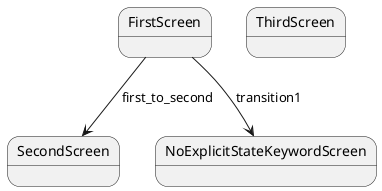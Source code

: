 @startuml

state FirstScreen

state SecondScreen

state ThirdScreen

'state CommentedScreen

FirstScreen --> SecondScreen : first_to_second

FirstScreen --> NoExplicitStateKeywordScreen : transition1

@enduml


